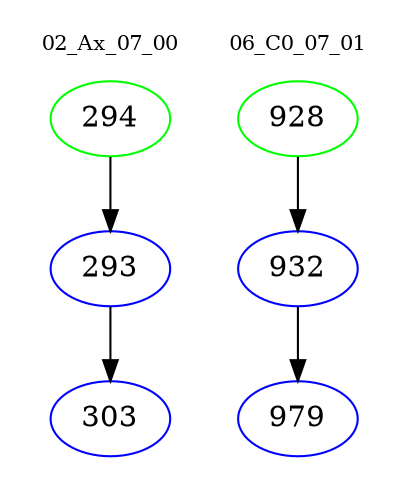 digraph{
subgraph cluster_0 {
color = white
label = "02_Ax_07_00";
fontsize=10;
T0_294 [label="294", color="green"]
T0_294 -> T0_293 [color="black"]
T0_293 [label="293", color="blue"]
T0_293 -> T0_303 [color="black"]
T0_303 [label="303", color="blue"]
}
subgraph cluster_1 {
color = white
label = "06_C0_07_01";
fontsize=10;
T1_928 [label="928", color="green"]
T1_928 -> T1_932 [color="black"]
T1_932 [label="932", color="blue"]
T1_932 -> T1_979 [color="black"]
T1_979 [label="979", color="blue"]
}
}
